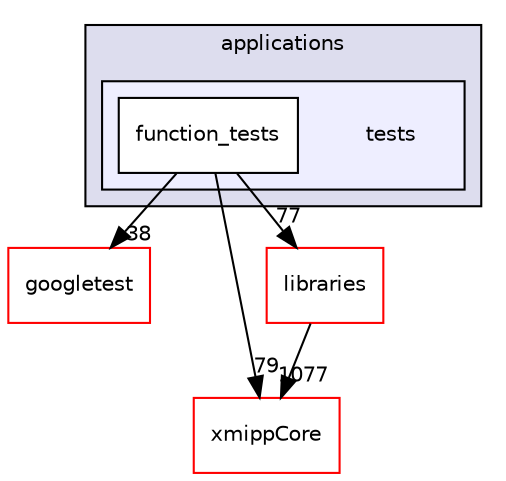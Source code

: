 digraph "xmipp/applications/tests" {
  compound=true
  node [ fontsize="10", fontname="Helvetica"];
  edge [ labelfontsize="10", labelfontname="Helvetica"];
  subgraph clusterdir_b3962408a9d113f537f7fdf538531da9 {
    graph [ bgcolor="#ddddee", pencolor="black", label="applications" fontname="Helvetica", fontsize="10", URL="dir_b3962408a9d113f537f7fdf538531da9.html"]
  subgraph clusterdir_b9ae5e2b13fc012a9c782257002868bf {
    graph [ bgcolor="#eeeeff", pencolor="black", label="" URL="dir_b9ae5e2b13fc012a9c782257002868bf.html"];
    dir_b9ae5e2b13fc012a9c782257002868bf [shape=plaintext label="tests"];
    dir_f74b222a293550d2d47f2ee745b7f263 [shape=box label="function_tests" color="black" fillcolor="white" style="filled" URL="dir_f74b222a293550d2d47f2ee745b7f263.html"];
  }
  }
  dir_2879053b84896c12ffc7981c1bfbc532 [shape=box label="googletest" fillcolor="white" style="filled" color="red" URL="dir_2879053b84896c12ffc7981c1bfbc532.html"];
  dir_ce4d0d8fc85c2c70612466225bfce71d [shape=box label="xmippCore" fillcolor="white" style="filled" color="red" URL="dir_ce4d0d8fc85c2c70612466225bfce71d.html"];
  dir_29dba3f3840f20df3b04d1972e99046b [shape=box label="libraries" fillcolor="white" style="filled" color="red" URL="dir_29dba3f3840f20df3b04d1972e99046b.html"];
  dir_f74b222a293550d2d47f2ee745b7f263->dir_2879053b84896c12ffc7981c1bfbc532 [headlabel="38", labeldistance=1.5 headhref="dir_000262_000002.html"];
  dir_f74b222a293550d2d47f2ee745b7f263->dir_ce4d0d8fc85c2c70612466225bfce71d [headlabel="79", labeldistance=1.5 headhref="dir_000262_000266.html"];
  dir_f74b222a293550d2d47f2ee745b7f263->dir_29dba3f3840f20df3b04d1972e99046b [headlabel="77", labeldistance=1.5 headhref="dir_000262_000091.html"];
  dir_29dba3f3840f20df3b04d1972e99046b->dir_ce4d0d8fc85c2c70612466225bfce71d [headlabel="1077", labeldistance=1.5 headhref="dir_000091_000266.html"];
}
